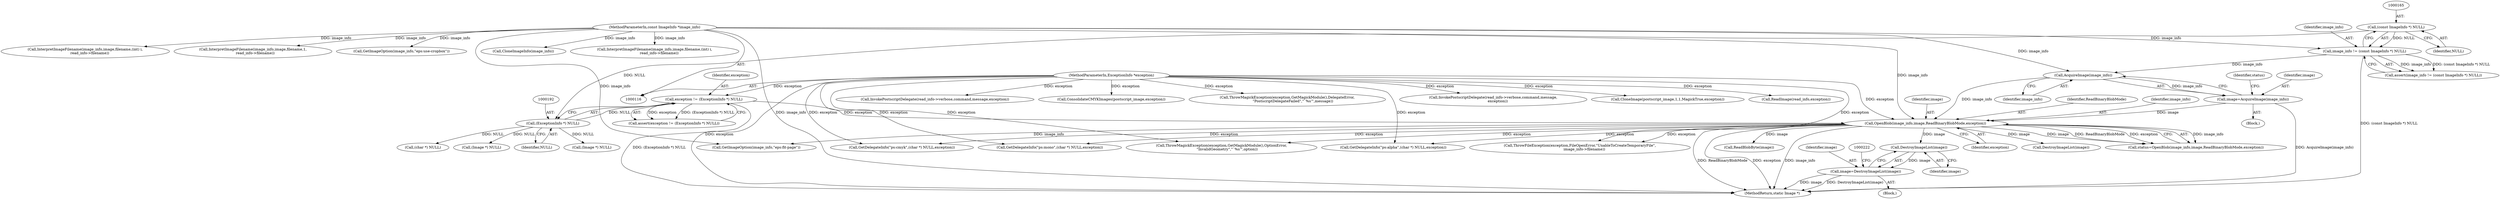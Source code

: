 digraph "0_ImageMagick_8598a497e2d1f556a34458cf54b40ba40674734c@pointer" {
"1000218" [label="(Call,DestroyImageList(image))"];
"1000206" [label="(Call,OpenBlob(image_info,image,ReadBinaryBlobMode,exception))"];
"1000202" [label="(Call,AcquireImage(image_info))"];
"1000162" [label="(Call,image_info != (const ImageInfo *) NULL)"];
"1000117" [label="(MethodParameterIn,const ImageInfo *image_info)"];
"1000164" [label="(Call,(const ImageInfo *) NULL)"];
"1000200" [label="(Call,image=AcquireImage(image_info))"];
"1000189" [label="(Call,exception != (ExceptionInfo *) NULL)"];
"1000118" [label="(MethodParameterIn,ExceptionInfo *exception)"];
"1000191" [label="(Call,(ExceptionInfo *) NULL)"];
"1000216" [label="(Call,image=DestroyImageList(image))"];
"1001999" [label="(Call,InterpretImageFilename(image_info,image,filename,(int) i,\n        read_info->filename))"];
"1000201" [label="(Identifier,image)"];
"1001643" [label="(Call,GetDelegateInfo(\"ps:mono\",(char *) NULL,exception))"];
"1000166" [label="(Identifier,NULL)"];
"1000221" [label="(Call,(Image *) NULL)"];
"1001895" [label="(Call,InvokePostscriptDelegate(read_info->verbose,command,message,exception))"];
"1000217" [label="(Identifier,image)"];
"1000219" [label="(Identifier,image)"];
"1000117" [label="(MethodParameterIn,const ImageInfo *image_info)"];
"1000216" [label="(Call,image=DestroyImageList(image))"];
"1002100" [label="(Call,ConsolidateCMYKImages(postscript_image,exception))"];
"1002073" [label="(Call,ThrowMagickException(exception,GetMagickModule(),DelegateError,\n          \"PostscriptDelegateFailed\",\"`%s'\",message))"];
"1000193" [label="(Identifier,NULL)"];
"1000245" [label="(Call,DestroyImageList(image))"];
"1000204" [label="(Call,status=OpenBlob(image_info,image,ReadBinaryBlobMode,exception))"];
"1000161" [label="(Call,assert(image_info != (const ImageInfo *) NULL))"];
"1001904" [label="(Call,InterpretImageFilename(image_info,image,filename,1,\n    read_info->filename))"];
"1000215" [label="(Block,)"];
"1000248" [label="(Call,(Image *) NULL)"];
"1001473" [label="(Call,ThrowMagickException(exception,GetMagickModule(),OptionError,\n          \"InvalidGeometry\",\"`%s'\",option))"];
"1000188" [label="(Call,assert(exception != (ExceptionInfo *) NULL))"];
"1000189" [label="(Call,exception != (ExceptionInfo *) NULL)"];
"1000191" [label="(Call,(ExceptionInfo *) NULL)"];
"1000209" [label="(Identifier,ReadBinaryBlobMode)"];
"1000655" [label="(Call,ReadBlobByte(image))"];
"1000200" [label="(Call,image=AcquireImage(image_info))"];
"1000164" [label="(Call,(const ImageInfo *) NULL)"];
"1000163" [label="(Identifier,image_info)"];
"1001656" [label="(Call,GetDelegateInfo(\"ps:cmyk\",(char *) NULL,exception))"];
"1002260" [label="(MethodReturn,static Image *)"];
"1000207" [label="(Identifier,image_info)"];
"1001801" [label="(Call,GetImageOption(image_info,\"eps:use-cropbox\"))"];
"1001430" [label="(Call,GetImageOption(image_info,\"eps:fit-page\"))"];
"1000473" [label="(Call,(char *) NULL)"];
"1000203" [label="(Identifier,image_info)"];
"1001728" [label="(Call,CloneImageInfo(image_info))"];
"1000208" [label="(Identifier,image)"];
"1000118" [label="(MethodParameterIn,ExceptionInfo *exception)"];
"1001965" [label="(Call,InterpretImageFilename(image_info,image,filename,(int) i,\n        read_info->filename))"];
"1000205" [label="(Identifier,status)"];
"1000236" [label="(Call,ThrowFileException(exception,FileOpenError,\"UnableToCreateTemporaryFile\",\n        image_info->filename))"];
"1001932" [label="(Call,InvokePostscriptDelegate(read_info->verbose,command,message,\n        exception))"];
"1002142" [label="(Call,CloneImage(postscript_image,1,1,MagickTrue,exception))"];
"1000202" [label="(Call,AcquireImage(image_info))"];
"1000119" [label="(Block,)"];
"1000218" [label="(Call,DestroyImageList(image))"];
"1000190" [label="(Identifier,exception)"];
"1000162" [label="(Call,image_info != (const ImageInfo *) NULL)"];
"1000210" [label="(Identifier,exception)"];
"1001665" [label="(Call,GetDelegateInfo(\"ps:alpha\",(char *) NULL,exception))"];
"1002029" [label="(Call,ReadImage(read_info,exception))"];
"1000206" [label="(Call,OpenBlob(image_info,image,ReadBinaryBlobMode,exception))"];
"1000218" -> "1000216"  [label="AST: "];
"1000218" -> "1000219"  [label="CFG: "];
"1000219" -> "1000218"  [label="AST: "];
"1000216" -> "1000218"  [label="CFG: "];
"1000218" -> "1000216"  [label="DDG: image"];
"1000206" -> "1000218"  [label="DDG: image"];
"1000206" -> "1000204"  [label="AST: "];
"1000206" -> "1000210"  [label="CFG: "];
"1000207" -> "1000206"  [label="AST: "];
"1000208" -> "1000206"  [label="AST: "];
"1000209" -> "1000206"  [label="AST: "];
"1000210" -> "1000206"  [label="AST: "];
"1000204" -> "1000206"  [label="CFG: "];
"1000206" -> "1002260"  [label="DDG: ReadBinaryBlobMode"];
"1000206" -> "1002260"  [label="DDG: exception"];
"1000206" -> "1002260"  [label="DDG: image_info"];
"1000206" -> "1000204"  [label="DDG: image_info"];
"1000206" -> "1000204"  [label="DDG: image"];
"1000206" -> "1000204"  [label="DDG: ReadBinaryBlobMode"];
"1000206" -> "1000204"  [label="DDG: exception"];
"1000202" -> "1000206"  [label="DDG: image_info"];
"1000117" -> "1000206"  [label="DDG: image_info"];
"1000200" -> "1000206"  [label="DDG: image"];
"1000189" -> "1000206"  [label="DDG: exception"];
"1000118" -> "1000206"  [label="DDG: exception"];
"1000206" -> "1000236"  [label="DDG: exception"];
"1000206" -> "1000245"  [label="DDG: image"];
"1000206" -> "1000655"  [label="DDG: image"];
"1000206" -> "1001430"  [label="DDG: image_info"];
"1000206" -> "1001473"  [label="DDG: exception"];
"1000206" -> "1001643"  [label="DDG: exception"];
"1000206" -> "1001656"  [label="DDG: exception"];
"1000206" -> "1001665"  [label="DDG: exception"];
"1000202" -> "1000200"  [label="AST: "];
"1000202" -> "1000203"  [label="CFG: "];
"1000203" -> "1000202"  [label="AST: "];
"1000200" -> "1000202"  [label="CFG: "];
"1000202" -> "1000200"  [label="DDG: image_info"];
"1000162" -> "1000202"  [label="DDG: image_info"];
"1000117" -> "1000202"  [label="DDG: image_info"];
"1000162" -> "1000161"  [label="AST: "];
"1000162" -> "1000164"  [label="CFG: "];
"1000163" -> "1000162"  [label="AST: "];
"1000164" -> "1000162"  [label="AST: "];
"1000161" -> "1000162"  [label="CFG: "];
"1000162" -> "1002260"  [label="DDG: (const ImageInfo *) NULL"];
"1000162" -> "1000161"  [label="DDG: image_info"];
"1000162" -> "1000161"  [label="DDG: (const ImageInfo *) NULL"];
"1000117" -> "1000162"  [label="DDG: image_info"];
"1000164" -> "1000162"  [label="DDG: NULL"];
"1000117" -> "1000116"  [label="AST: "];
"1000117" -> "1002260"  [label="DDG: image_info"];
"1000117" -> "1001430"  [label="DDG: image_info"];
"1000117" -> "1001728"  [label="DDG: image_info"];
"1000117" -> "1001801"  [label="DDG: image_info"];
"1000117" -> "1001904"  [label="DDG: image_info"];
"1000117" -> "1001965"  [label="DDG: image_info"];
"1000117" -> "1001999"  [label="DDG: image_info"];
"1000164" -> "1000166"  [label="CFG: "];
"1000165" -> "1000164"  [label="AST: "];
"1000166" -> "1000164"  [label="AST: "];
"1000164" -> "1000191"  [label="DDG: NULL"];
"1000200" -> "1000119"  [label="AST: "];
"1000201" -> "1000200"  [label="AST: "];
"1000205" -> "1000200"  [label="CFG: "];
"1000200" -> "1002260"  [label="DDG: AcquireImage(image_info)"];
"1000189" -> "1000188"  [label="AST: "];
"1000189" -> "1000191"  [label="CFG: "];
"1000190" -> "1000189"  [label="AST: "];
"1000191" -> "1000189"  [label="AST: "];
"1000188" -> "1000189"  [label="CFG: "];
"1000189" -> "1002260"  [label="DDG: (ExceptionInfo *) NULL"];
"1000189" -> "1000188"  [label="DDG: exception"];
"1000189" -> "1000188"  [label="DDG: (ExceptionInfo *) NULL"];
"1000118" -> "1000189"  [label="DDG: exception"];
"1000191" -> "1000189"  [label="DDG: NULL"];
"1000118" -> "1000116"  [label="AST: "];
"1000118" -> "1002260"  [label="DDG: exception"];
"1000118" -> "1000236"  [label="DDG: exception"];
"1000118" -> "1001473"  [label="DDG: exception"];
"1000118" -> "1001643"  [label="DDG: exception"];
"1000118" -> "1001656"  [label="DDG: exception"];
"1000118" -> "1001665"  [label="DDG: exception"];
"1000118" -> "1001895"  [label="DDG: exception"];
"1000118" -> "1001932"  [label="DDG: exception"];
"1000118" -> "1002029"  [label="DDG: exception"];
"1000118" -> "1002073"  [label="DDG: exception"];
"1000118" -> "1002100"  [label="DDG: exception"];
"1000118" -> "1002142"  [label="DDG: exception"];
"1000191" -> "1000193"  [label="CFG: "];
"1000192" -> "1000191"  [label="AST: "];
"1000193" -> "1000191"  [label="AST: "];
"1000191" -> "1000221"  [label="DDG: NULL"];
"1000191" -> "1000248"  [label="DDG: NULL"];
"1000191" -> "1000473"  [label="DDG: NULL"];
"1000216" -> "1000215"  [label="AST: "];
"1000217" -> "1000216"  [label="AST: "];
"1000222" -> "1000216"  [label="CFG: "];
"1000216" -> "1002260"  [label="DDG: image"];
"1000216" -> "1002260"  [label="DDG: DestroyImageList(image)"];
}
